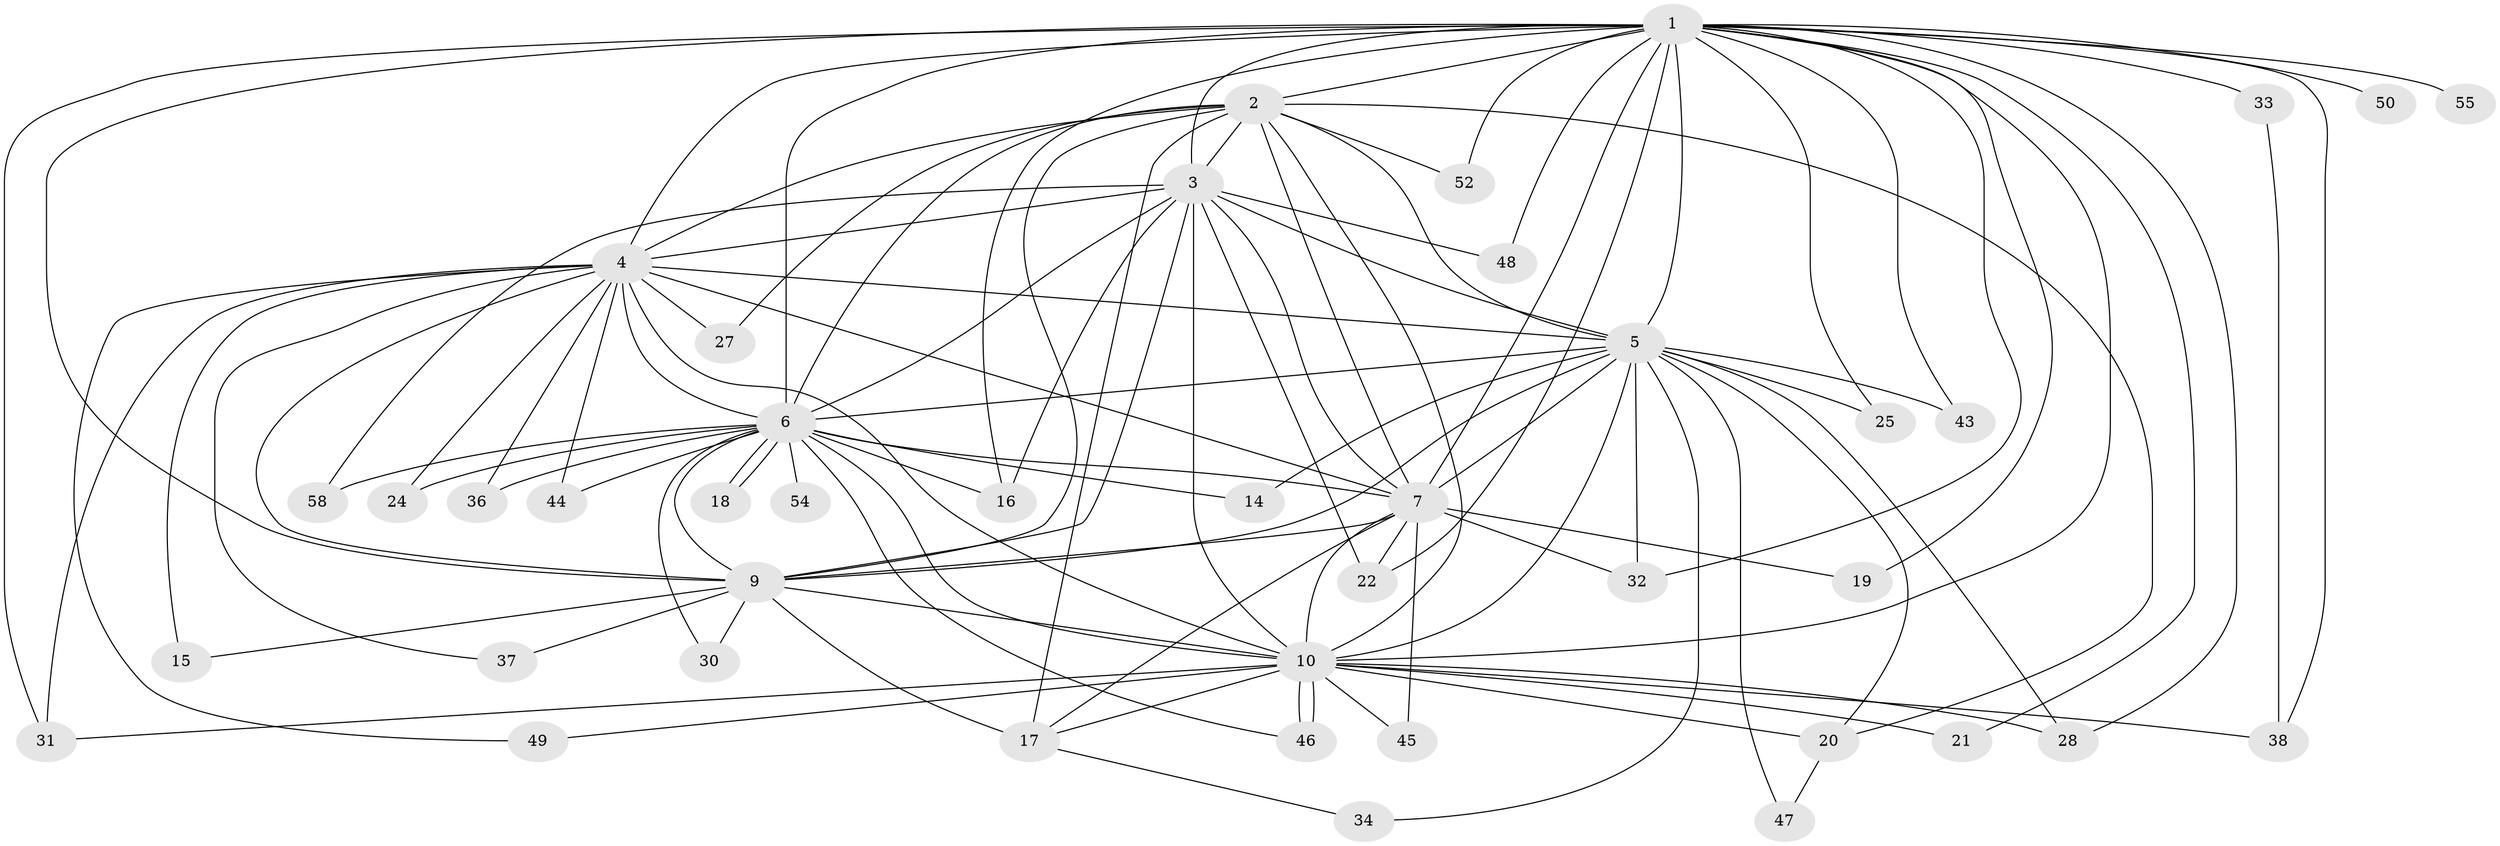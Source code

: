 // original degree distribution, {20: 0.03278688524590164, 13: 0.01639344262295082, 14: 0.03278688524590164, 19: 0.01639344262295082, 17: 0.01639344262295082, 23: 0.01639344262295082, 15: 0.01639344262295082, 16: 0.01639344262295082, 3: 0.18032786885245902, 4: 0.03278688524590164, 5: 0.03278688524590164, 2: 0.5901639344262295}
// Generated by graph-tools (version 1.1) at 2025/11/02/27/25 16:11:02]
// undirected, 42 vertices, 108 edges
graph export_dot {
graph [start="1"]
  node [color=gray90,style=filled];
  1 [super="+8"];
  2 [super="+12"];
  3 [super="+53"];
  4 [super="+51"];
  5 [super="+35"];
  6 [super="+13"];
  7 [super="+11"];
  9 [super="+26"];
  10 [super="+23"];
  14;
  15;
  16 [super="+59"];
  17 [super="+39"];
  18 [super="+29"];
  19;
  20 [super="+56"];
  21;
  22 [super="+41"];
  24;
  25;
  27;
  28 [super="+61"];
  30;
  31 [super="+42"];
  32 [super="+40"];
  33;
  34;
  36;
  37;
  38 [super="+60"];
  43;
  44;
  45;
  46 [super="+57"];
  47;
  48;
  49;
  50;
  52;
  54;
  55;
  58;
  1 -- 2 [weight=2];
  1 -- 3 [weight=2];
  1 -- 4 [weight=2];
  1 -- 5 [weight=2];
  1 -- 6 [weight=2];
  1 -- 7 [weight=2];
  1 -- 9 [weight=2];
  1 -- 10 [weight=2];
  1 -- 16;
  1 -- 19;
  1 -- 21;
  1 -- 28;
  1 -- 31;
  1 -- 33 [weight=2];
  1 -- 43;
  1 -- 48;
  1 -- 50 [weight=2];
  1 -- 52;
  1 -- 55 [weight=2];
  1 -- 25;
  1 -- 32;
  1 -- 38;
  1 -- 22;
  2 -- 3;
  2 -- 4 [weight=2];
  2 -- 5;
  2 -- 6;
  2 -- 7;
  2 -- 9 [weight=2];
  2 -- 10;
  2 -- 20;
  2 -- 27;
  2 -- 52;
  2 -- 17;
  3 -- 4;
  3 -- 5;
  3 -- 6;
  3 -- 7;
  3 -- 9;
  3 -- 10 [weight=2];
  3 -- 16;
  3 -- 22;
  3 -- 48;
  3 -- 58;
  4 -- 5;
  4 -- 6 [weight=2];
  4 -- 7;
  4 -- 9;
  4 -- 10;
  4 -- 15;
  4 -- 24;
  4 -- 27;
  4 -- 31;
  4 -- 36;
  4 -- 37;
  4 -- 44;
  4 -- 49;
  5 -- 6 [weight=2];
  5 -- 7;
  5 -- 9;
  5 -- 10;
  5 -- 14;
  5 -- 25;
  5 -- 32;
  5 -- 34;
  5 -- 43;
  5 -- 47;
  5 -- 28;
  5 -- 20;
  6 -- 7 [weight=3];
  6 -- 9;
  6 -- 10;
  6 -- 14;
  6 -- 18 [weight=2];
  6 -- 18;
  6 -- 24;
  6 -- 30;
  6 -- 36;
  6 -- 54 [weight=2];
  6 -- 58;
  6 -- 44;
  6 -- 46;
  6 -- 16;
  7 -- 9;
  7 -- 10;
  7 -- 17;
  7 -- 19;
  7 -- 45;
  7 -- 22;
  7 -- 32;
  9 -- 10;
  9 -- 15;
  9 -- 30;
  9 -- 37;
  9 -- 17;
  10 -- 20;
  10 -- 21;
  10 -- 28;
  10 -- 38;
  10 -- 45;
  10 -- 46;
  10 -- 46;
  10 -- 49;
  10 -- 31;
  10 -- 17;
  17 -- 34;
  20 -- 47;
  33 -- 38;
}
